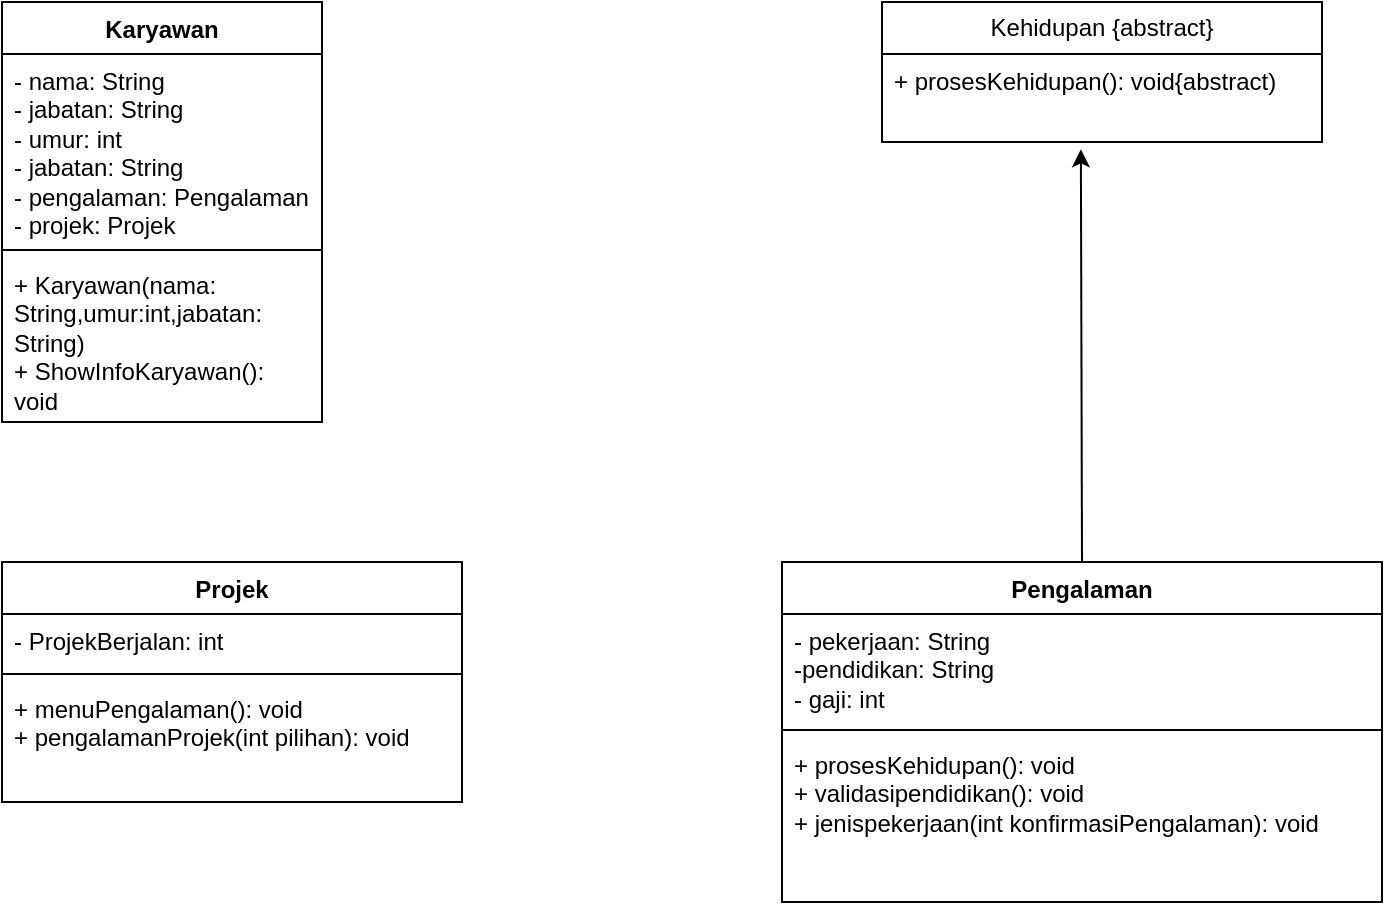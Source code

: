 <mxfile version="24.4.0" type="device">
  <diagram id="C5RBs43oDa-KdzZeNtuy" name="Page-1">
    <mxGraphModel dx="824" dy="515" grid="1" gridSize="10" guides="1" tooltips="1" connect="1" arrows="1" fold="1" page="1" pageScale="1" pageWidth="827" pageHeight="1169" math="0" shadow="0">
      <root>
        <mxCell id="WIyWlLk6GJQsqaUBKTNV-0" />
        <mxCell id="WIyWlLk6GJQsqaUBKTNV-1" parent="WIyWlLk6GJQsqaUBKTNV-0" />
        <mxCell id="aO8t1lRIpJwCgGC2vfsY-0" value="Kehidupan {abstract}" style="swimlane;fontStyle=0;childLayout=stackLayout;horizontal=1;startSize=26;fillColor=none;horizontalStack=0;resizeParent=1;resizeParentMax=0;resizeLast=0;collapsible=1;marginBottom=0;whiteSpace=wrap;html=1;" parent="WIyWlLk6GJQsqaUBKTNV-1" vertex="1">
          <mxGeometry x="440" y="40" width="220" height="70" as="geometry" />
        </mxCell>
        <mxCell id="aO8t1lRIpJwCgGC2vfsY-1" value="+ prosesKehidupan(): void{abstract)" style="text;strokeColor=none;fillColor=none;align=left;verticalAlign=top;spacingLeft=4;spacingRight=4;overflow=hidden;rotatable=0;points=[[0,0.5],[1,0.5]];portConstraint=eastwest;whiteSpace=wrap;html=1;" parent="aO8t1lRIpJwCgGC2vfsY-0" vertex="1">
          <mxGeometry y="26" width="220" height="44" as="geometry" />
        </mxCell>
        <mxCell id="aO8t1lRIpJwCgGC2vfsY-8" value="Karyawan" style="swimlane;fontStyle=1;align=center;verticalAlign=top;childLayout=stackLayout;horizontal=1;startSize=26;horizontalStack=0;resizeParent=1;resizeParentMax=0;resizeLast=0;collapsible=1;marginBottom=0;whiteSpace=wrap;html=1;" parent="WIyWlLk6GJQsqaUBKTNV-1" vertex="1">
          <mxGeometry y="40" width="160" height="210" as="geometry" />
        </mxCell>
        <mxCell id="aO8t1lRIpJwCgGC2vfsY-9" value="- nama: String&lt;div&gt;- jabatan: String&lt;/div&gt;&lt;div&gt;- umur: int&lt;/div&gt;&lt;div&gt;- jabatan: String&lt;/div&gt;&lt;div&gt;- pengalaman: Pengalaman&lt;/div&gt;&lt;div&gt;- projek: Projek&lt;/div&gt;" style="text;strokeColor=none;fillColor=none;align=left;verticalAlign=top;spacingLeft=4;spacingRight=4;overflow=hidden;rotatable=0;points=[[0,0.5],[1,0.5]];portConstraint=eastwest;whiteSpace=wrap;html=1;" parent="aO8t1lRIpJwCgGC2vfsY-8" vertex="1">
          <mxGeometry y="26" width="160" height="94" as="geometry" />
        </mxCell>
        <mxCell id="aO8t1lRIpJwCgGC2vfsY-10" value="" style="line;strokeWidth=1;fillColor=none;align=left;verticalAlign=middle;spacingTop=-1;spacingLeft=3;spacingRight=3;rotatable=0;labelPosition=right;points=[];portConstraint=eastwest;strokeColor=inherit;" parent="aO8t1lRIpJwCgGC2vfsY-8" vertex="1">
          <mxGeometry y="120" width="160" height="8" as="geometry" />
        </mxCell>
        <mxCell id="aO8t1lRIpJwCgGC2vfsY-11" value="+ Karyawan(nama: String,umur:int,jabatan: String)&lt;div&gt;+ ShowInfoKaryawan(): void&lt;/div&gt;" style="text;strokeColor=none;fillColor=none;align=left;verticalAlign=top;spacingLeft=4;spacingRight=4;overflow=hidden;rotatable=0;points=[[0,0.5],[1,0.5]];portConstraint=eastwest;whiteSpace=wrap;html=1;" parent="aO8t1lRIpJwCgGC2vfsY-8" vertex="1">
          <mxGeometry y="128" width="160" height="82" as="geometry" />
        </mxCell>
        <mxCell id="WhyLNhfzA-dh0YROm2_g-0" value="Projek" style="swimlane;fontStyle=1;align=center;verticalAlign=top;childLayout=stackLayout;horizontal=1;startSize=26;horizontalStack=0;resizeParent=1;resizeParentMax=0;resizeLast=0;collapsible=1;marginBottom=0;whiteSpace=wrap;html=1;" vertex="1" parent="WIyWlLk6GJQsqaUBKTNV-1">
          <mxGeometry y="320" width="230" height="120" as="geometry" />
        </mxCell>
        <mxCell id="WhyLNhfzA-dh0YROm2_g-1" value="- ProjekBerjalan: int" style="text;strokeColor=none;fillColor=none;align=left;verticalAlign=top;spacingLeft=4;spacingRight=4;overflow=hidden;rotatable=0;points=[[0,0.5],[1,0.5]];portConstraint=eastwest;whiteSpace=wrap;html=1;" vertex="1" parent="WhyLNhfzA-dh0YROm2_g-0">
          <mxGeometry y="26" width="230" height="26" as="geometry" />
        </mxCell>
        <mxCell id="WhyLNhfzA-dh0YROm2_g-2" value="" style="line;strokeWidth=1;fillColor=none;align=left;verticalAlign=middle;spacingTop=-1;spacingLeft=3;spacingRight=3;rotatable=0;labelPosition=right;points=[];portConstraint=eastwest;strokeColor=inherit;" vertex="1" parent="WhyLNhfzA-dh0YROm2_g-0">
          <mxGeometry y="52" width="230" height="8" as="geometry" />
        </mxCell>
        <mxCell id="WhyLNhfzA-dh0YROm2_g-3" value="+ menuPengalaman(): void&lt;div&gt;+ pengalamanProjek(int pilihan): void&amp;nbsp;&lt;/div&gt;" style="text;strokeColor=none;fillColor=none;align=left;verticalAlign=top;spacingLeft=4;spacingRight=4;overflow=hidden;rotatable=0;points=[[0,0.5],[1,0.5]];portConstraint=eastwest;whiteSpace=wrap;html=1;" vertex="1" parent="WhyLNhfzA-dh0YROm2_g-0">
          <mxGeometry y="60" width="230" height="60" as="geometry" />
        </mxCell>
        <mxCell id="WhyLNhfzA-dh0YROm2_g-4" value="Pengalaman" style="swimlane;fontStyle=1;align=center;verticalAlign=top;childLayout=stackLayout;horizontal=1;startSize=26;horizontalStack=0;resizeParent=1;resizeParentMax=0;resizeLast=0;collapsible=1;marginBottom=0;whiteSpace=wrap;html=1;" vertex="1" parent="WIyWlLk6GJQsqaUBKTNV-1">
          <mxGeometry x="390" y="320" width="300" height="170" as="geometry" />
        </mxCell>
        <mxCell id="WhyLNhfzA-dh0YROm2_g-5" value="- pekerjaan: String&lt;div&gt;-pendidikan: String&lt;/div&gt;&lt;div&gt;- gaji: int&lt;/div&gt;" style="text;strokeColor=none;fillColor=none;align=left;verticalAlign=top;spacingLeft=4;spacingRight=4;overflow=hidden;rotatable=0;points=[[0,0.5],[1,0.5]];portConstraint=eastwest;whiteSpace=wrap;html=1;" vertex="1" parent="WhyLNhfzA-dh0YROm2_g-4">
          <mxGeometry y="26" width="300" height="54" as="geometry" />
        </mxCell>
        <mxCell id="WhyLNhfzA-dh0YROm2_g-6" value="" style="line;strokeWidth=1;fillColor=none;align=left;verticalAlign=middle;spacingTop=-1;spacingLeft=3;spacingRight=3;rotatable=0;labelPosition=right;points=[];portConstraint=eastwest;strokeColor=inherit;" vertex="1" parent="WhyLNhfzA-dh0YROm2_g-4">
          <mxGeometry y="80" width="300" height="8" as="geometry" />
        </mxCell>
        <mxCell id="WhyLNhfzA-dh0YROm2_g-7" value="+ prosesKehidupan(): void&lt;div&gt;+ validasipendidikan(): void&lt;/div&gt;&lt;div&gt;+ jenispekerjaan(int konfirmasiPengalaman): void&lt;/div&gt;" style="text;strokeColor=none;fillColor=none;align=left;verticalAlign=top;spacingLeft=4;spacingRight=4;overflow=hidden;rotatable=0;points=[[0,0.5],[1,0.5]];portConstraint=eastwest;whiteSpace=wrap;html=1;" vertex="1" parent="WhyLNhfzA-dh0YROm2_g-4">
          <mxGeometry y="88" width="300" height="82" as="geometry" />
        </mxCell>
        <mxCell id="WhyLNhfzA-dh0YROm2_g-8" value="" style="endArrow=classic;html=1;rounded=0;entryX=0.452;entryY=1.083;entryDx=0;entryDy=0;entryPerimeter=0;" edge="1" parent="WIyWlLk6GJQsqaUBKTNV-1" target="aO8t1lRIpJwCgGC2vfsY-1">
          <mxGeometry width="50" height="50" relative="1" as="geometry">
            <mxPoint x="540" y="320" as="sourcePoint" />
            <mxPoint x="533.8" y="115.008" as="targetPoint" />
            <Array as="points" />
          </mxGeometry>
        </mxCell>
      </root>
    </mxGraphModel>
  </diagram>
</mxfile>
